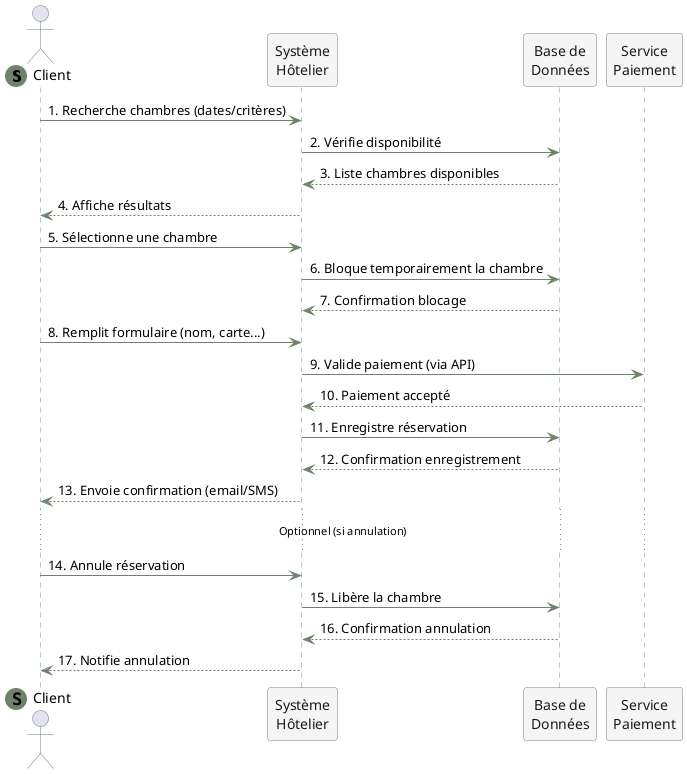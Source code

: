 @startuml
skinparam sequence {
    ArrowColor #6F826A
    ActorBorderColor #6F826A
    LifeLineBorderColor #5F939A
    LifeLineBackgroundColor #FFFFFF
    ParticipantBorderColor #6F826A
    ParticipantBackgroundColor #F5F5F5
    ParticipantFontColor #1A1A19
}

actor Client << (S,#6F826A) >>
participant "Système\nHôtelier" as System
participant "Base de\nDonnées" as Database
participant "Service\nPaiement" as Payment

Client -> System : 1. Recherche chambres (dates/critères)
System -> Database : 2. Vérifie disponibilité
Database --> System : 3. Liste chambres disponibles
System --> Client : 4. Affiche résultats

Client -> System : 5. Sélectionne une chambre
System -> Database : 6. Bloque temporairement la chambre
Database --> System : 7. Confirmation blocage

Client -> System : 8. Remplit formulaire (nom, carte...)
System -> Payment : 9. Valide paiement (via API)
Payment --> System : 10. Paiement accepté
System -> Database : 11. Enregistre réservation
Database --> System : 12. Confirmation enregistrement
System --> Client : 13. Envoie confirmation (email/SMS)

... Optionnel (si annulation) ...
Client -> System : 14. Annule réservation
System -> Database : 15. Libère la chambre
Database --> System : 16. Confirmation annulation
System --> Client : 17. Notifie annulation
@enduml